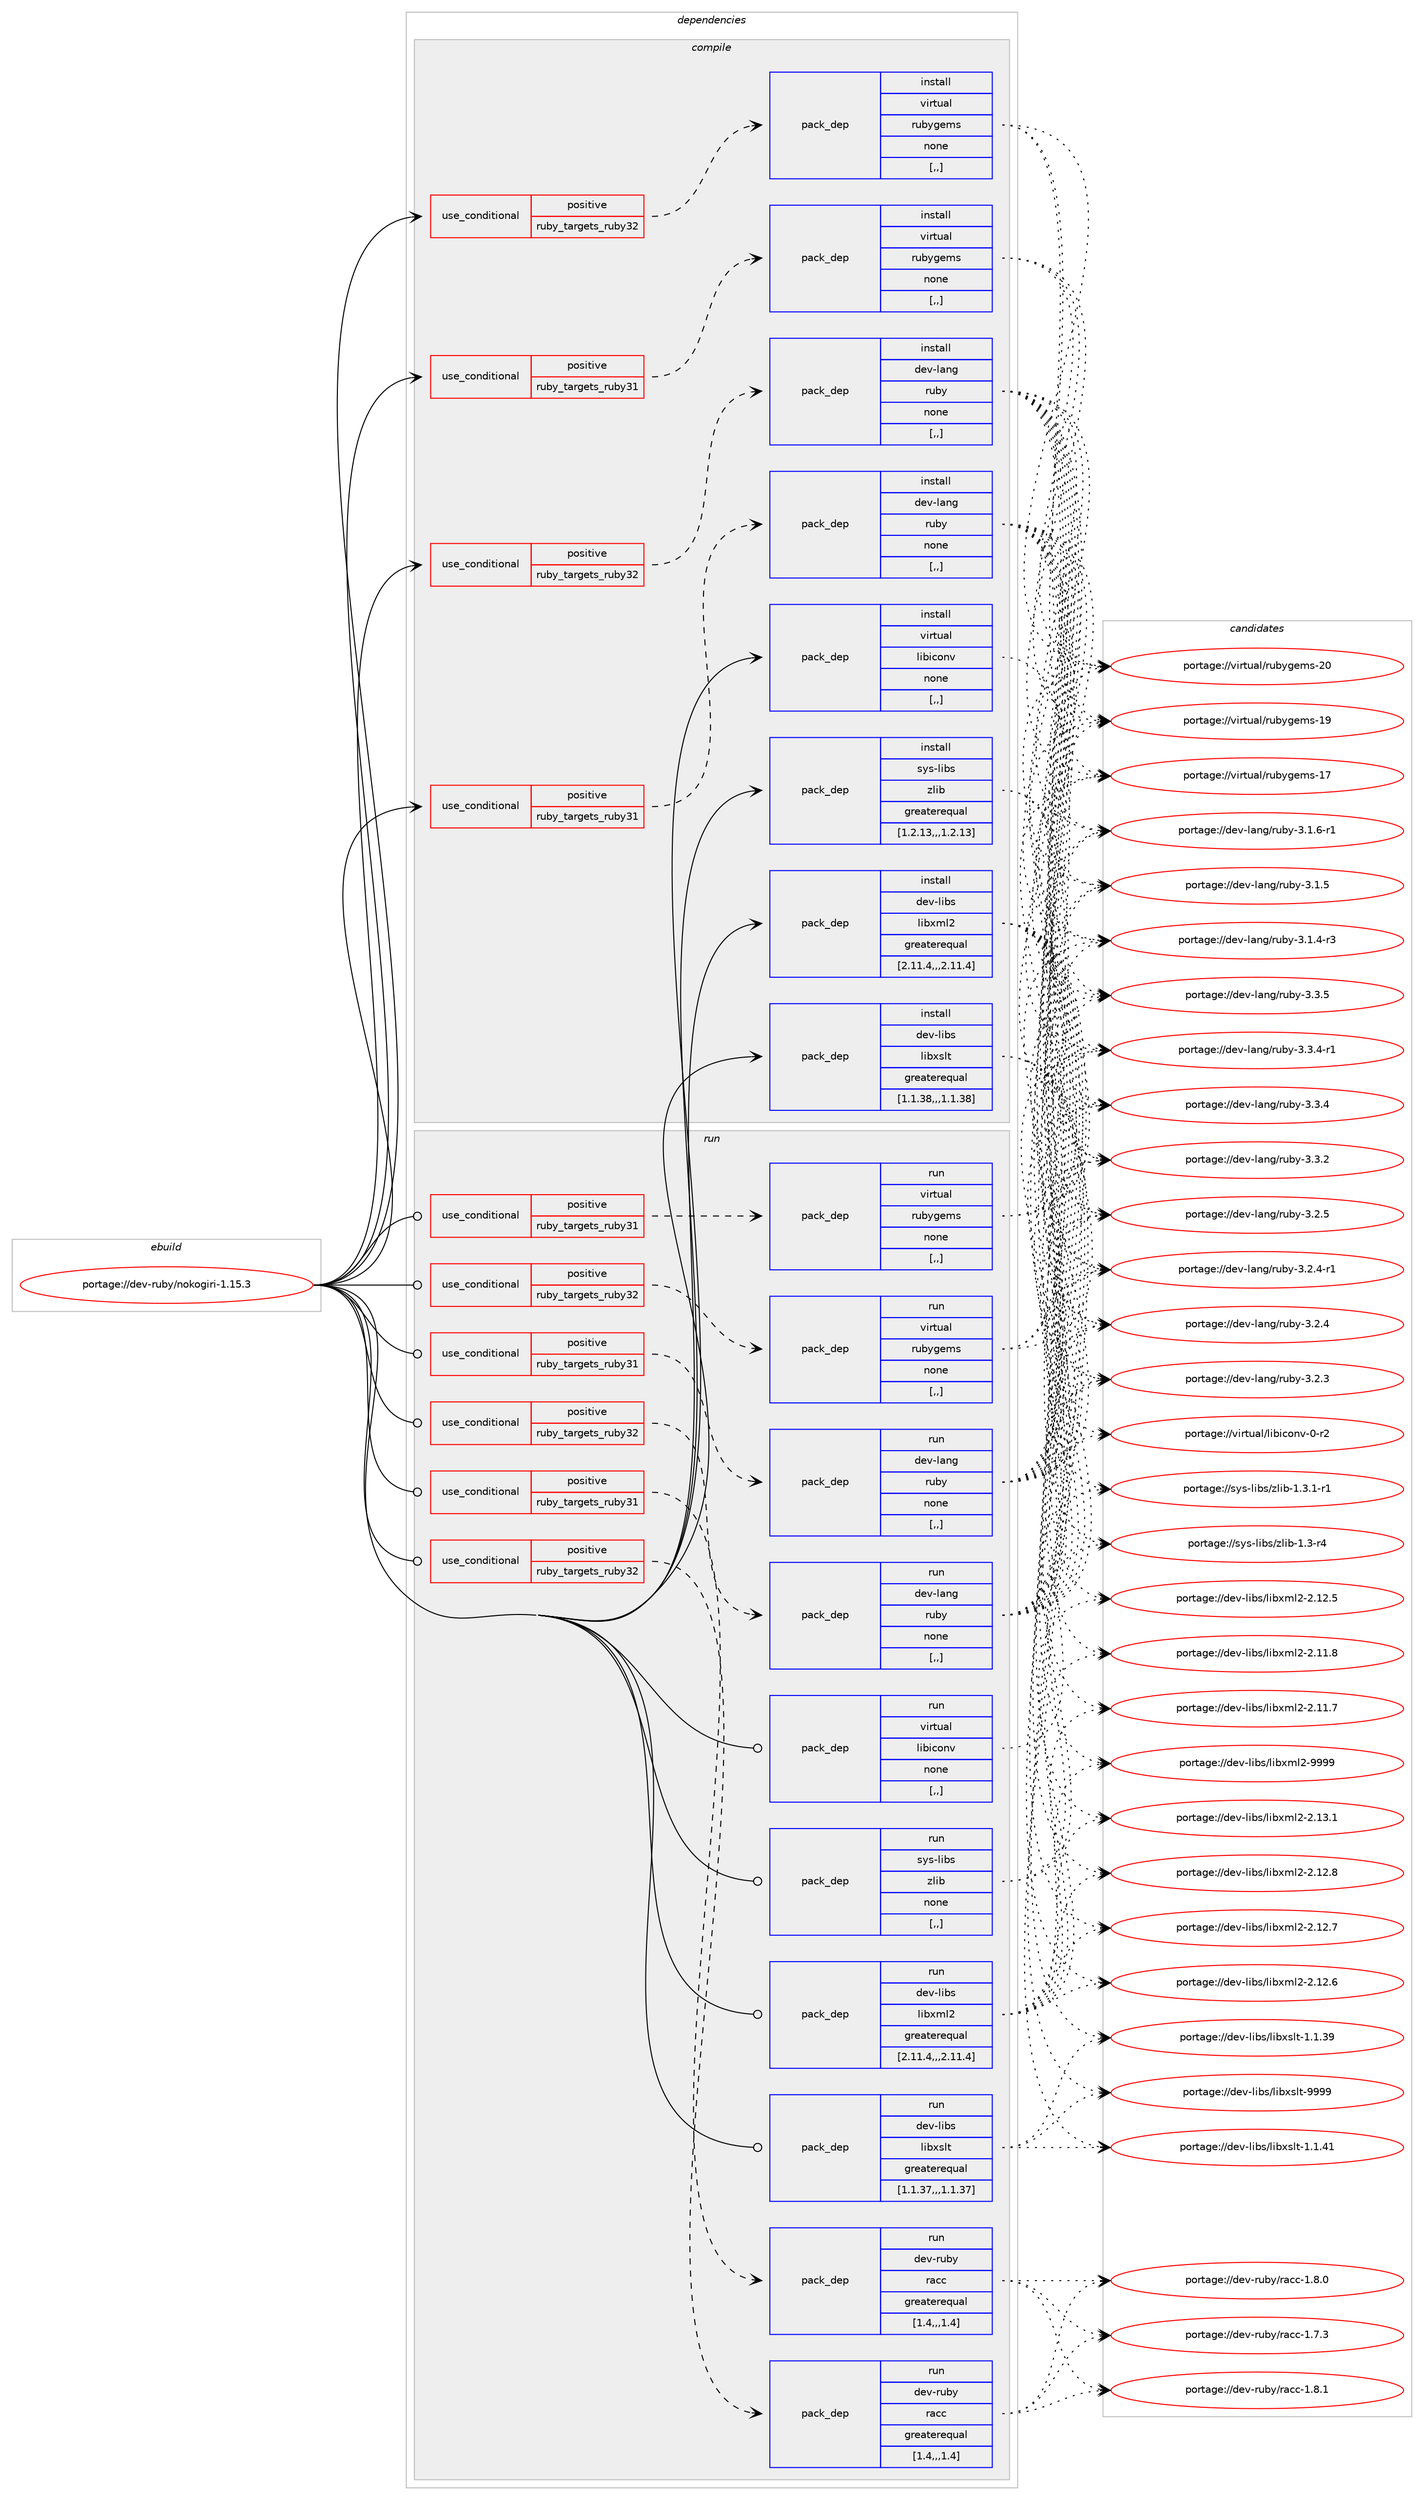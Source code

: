 digraph prolog {

# *************
# Graph options
# *************

newrank=true;
concentrate=true;
compound=true;
graph [rankdir=LR,fontname=Helvetica,fontsize=10,ranksep=1.5];#, ranksep=2.5, nodesep=0.2];
edge  [arrowhead=vee];
node  [fontname=Helvetica,fontsize=10];

# **********
# The ebuild
# **********

subgraph cluster_leftcol {
color=gray;
label=<<i>ebuild</i>>;
id [label="portage://dev-ruby/nokogiri-1.15.3", color=red, width=4, href="../dev-ruby/nokogiri-1.15.3.svg"];
}

# ****************
# The dependencies
# ****************

subgraph cluster_midcol {
color=gray;
label=<<i>dependencies</i>>;
subgraph cluster_compile {
fillcolor="#eeeeee";
style=filled;
label=<<i>compile</i>>;
subgraph cond183046 {
dependency689109 [label=<<TABLE BORDER="0" CELLBORDER="1" CELLSPACING="0" CELLPADDING="4"><TR><TD ROWSPAN="3" CELLPADDING="10">use_conditional</TD></TR><TR><TD>positive</TD></TR><TR><TD>ruby_targets_ruby31</TD></TR></TABLE>>, shape=none, color=red];
subgraph pack501126 {
dependency689110 [label=<<TABLE BORDER="0" CELLBORDER="1" CELLSPACING="0" CELLPADDING="4" WIDTH="220"><TR><TD ROWSPAN="6" CELLPADDING="30">pack_dep</TD></TR><TR><TD WIDTH="110">install</TD></TR><TR><TD>dev-lang</TD></TR><TR><TD>ruby</TD></TR><TR><TD>none</TD></TR><TR><TD>[,,]</TD></TR></TABLE>>, shape=none, color=blue];
}
dependency689109:e -> dependency689110:w [weight=20,style="dashed",arrowhead="vee"];
}
id:e -> dependency689109:w [weight=20,style="solid",arrowhead="vee"];
subgraph cond183047 {
dependency689111 [label=<<TABLE BORDER="0" CELLBORDER="1" CELLSPACING="0" CELLPADDING="4"><TR><TD ROWSPAN="3" CELLPADDING="10">use_conditional</TD></TR><TR><TD>positive</TD></TR><TR><TD>ruby_targets_ruby31</TD></TR></TABLE>>, shape=none, color=red];
subgraph pack501127 {
dependency689112 [label=<<TABLE BORDER="0" CELLBORDER="1" CELLSPACING="0" CELLPADDING="4" WIDTH="220"><TR><TD ROWSPAN="6" CELLPADDING="30">pack_dep</TD></TR><TR><TD WIDTH="110">install</TD></TR><TR><TD>virtual</TD></TR><TR><TD>rubygems</TD></TR><TR><TD>none</TD></TR><TR><TD>[,,]</TD></TR></TABLE>>, shape=none, color=blue];
}
dependency689111:e -> dependency689112:w [weight=20,style="dashed",arrowhead="vee"];
}
id:e -> dependency689111:w [weight=20,style="solid",arrowhead="vee"];
subgraph cond183048 {
dependency689113 [label=<<TABLE BORDER="0" CELLBORDER="1" CELLSPACING="0" CELLPADDING="4"><TR><TD ROWSPAN="3" CELLPADDING="10">use_conditional</TD></TR><TR><TD>positive</TD></TR><TR><TD>ruby_targets_ruby32</TD></TR></TABLE>>, shape=none, color=red];
subgraph pack501128 {
dependency689114 [label=<<TABLE BORDER="0" CELLBORDER="1" CELLSPACING="0" CELLPADDING="4" WIDTH="220"><TR><TD ROWSPAN="6" CELLPADDING="30">pack_dep</TD></TR><TR><TD WIDTH="110">install</TD></TR><TR><TD>dev-lang</TD></TR><TR><TD>ruby</TD></TR><TR><TD>none</TD></TR><TR><TD>[,,]</TD></TR></TABLE>>, shape=none, color=blue];
}
dependency689113:e -> dependency689114:w [weight=20,style="dashed",arrowhead="vee"];
}
id:e -> dependency689113:w [weight=20,style="solid",arrowhead="vee"];
subgraph cond183049 {
dependency689115 [label=<<TABLE BORDER="0" CELLBORDER="1" CELLSPACING="0" CELLPADDING="4"><TR><TD ROWSPAN="3" CELLPADDING="10">use_conditional</TD></TR><TR><TD>positive</TD></TR><TR><TD>ruby_targets_ruby32</TD></TR></TABLE>>, shape=none, color=red];
subgraph pack501129 {
dependency689116 [label=<<TABLE BORDER="0" CELLBORDER="1" CELLSPACING="0" CELLPADDING="4" WIDTH="220"><TR><TD ROWSPAN="6" CELLPADDING="30">pack_dep</TD></TR><TR><TD WIDTH="110">install</TD></TR><TR><TD>virtual</TD></TR><TR><TD>rubygems</TD></TR><TR><TD>none</TD></TR><TR><TD>[,,]</TD></TR></TABLE>>, shape=none, color=blue];
}
dependency689115:e -> dependency689116:w [weight=20,style="dashed",arrowhead="vee"];
}
id:e -> dependency689115:w [weight=20,style="solid",arrowhead="vee"];
subgraph pack501130 {
dependency689117 [label=<<TABLE BORDER="0" CELLBORDER="1" CELLSPACING="0" CELLPADDING="4" WIDTH="220"><TR><TD ROWSPAN="6" CELLPADDING="30">pack_dep</TD></TR><TR><TD WIDTH="110">install</TD></TR><TR><TD>dev-libs</TD></TR><TR><TD>libxml2</TD></TR><TR><TD>greaterequal</TD></TR><TR><TD>[2.11.4,,,2.11.4]</TD></TR></TABLE>>, shape=none, color=blue];
}
id:e -> dependency689117:w [weight=20,style="solid",arrowhead="vee"];
subgraph pack501131 {
dependency689118 [label=<<TABLE BORDER="0" CELLBORDER="1" CELLSPACING="0" CELLPADDING="4" WIDTH="220"><TR><TD ROWSPAN="6" CELLPADDING="30">pack_dep</TD></TR><TR><TD WIDTH="110">install</TD></TR><TR><TD>dev-libs</TD></TR><TR><TD>libxslt</TD></TR><TR><TD>greaterequal</TD></TR><TR><TD>[1.1.38,,,1.1.38]</TD></TR></TABLE>>, shape=none, color=blue];
}
id:e -> dependency689118:w [weight=20,style="solid",arrowhead="vee"];
subgraph pack501132 {
dependency689119 [label=<<TABLE BORDER="0" CELLBORDER="1" CELLSPACING="0" CELLPADDING="4" WIDTH="220"><TR><TD ROWSPAN="6" CELLPADDING="30">pack_dep</TD></TR><TR><TD WIDTH="110">install</TD></TR><TR><TD>sys-libs</TD></TR><TR><TD>zlib</TD></TR><TR><TD>greaterequal</TD></TR><TR><TD>[1.2.13,,,1.2.13]</TD></TR></TABLE>>, shape=none, color=blue];
}
id:e -> dependency689119:w [weight=20,style="solid",arrowhead="vee"];
subgraph pack501133 {
dependency689120 [label=<<TABLE BORDER="0" CELLBORDER="1" CELLSPACING="0" CELLPADDING="4" WIDTH="220"><TR><TD ROWSPAN="6" CELLPADDING="30">pack_dep</TD></TR><TR><TD WIDTH="110">install</TD></TR><TR><TD>virtual</TD></TR><TR><TD>libiconv</TD></TR><TR><TD>none</TD></TR><TR><TD>[,,]</TD></TR></TABLE>>, shape=none, color=blue];
}
id:e -> dependency689120:w [weight=20,style="solid",arrowhead="vee"];
}
subgraph cluster_compileandrun {
fillcolor="#eeeeee";
style=filled;
label=<<i>compile and run</i>>;
}
subgraph cluster_run {
fillcolor="#eeeeee";
style=filled;
label=<<i>run</i>>;
subgraph cond183050 {
dependency689121 [label=<<TABLE BORDER="0" CELLBORDER="1" CELLSPACING="0" CELLPADDING="4"><TR><TD ROWSPAN="3" CELLPADDING="10">use_conditional</TD></TR><TR><TD>positive</TD></TR><TR><TD>ruby_targets_ruby31</TD></TR></TABLE>>, shape=none, color=red];
subgraph pack501134 {
dependency689122 [label=<<TABLE BORDER="0" CELLBORDER="1" CELLSPACING="0" CELLPADDING="4" WIDTH="220"><TR><TD ROWSPAN="6" CELLPADDING="30">pack_dep</TD></TR><TR><TD WIDTH="110">run</TD></TR><TR><TD>dev-lang</TD></TR><TR><TD>ruby</TD></TR><TR><TD>none</TD></TR><TR><TD>[,,]</TD></TR></TABLE>>, shape=none, color=blue];
}
dependency689121:e -> dependency689122:w [weight=20,style="dashed",arrowhead="vee"];
}
id:e -> dependency689121:w [weight=20,style="solid",arrowhead="odot"];
subgraph cond183051 {
dependency689123 [label=<<TABLE BORDER="0" CELLBORDER="1" CELLSPACING="0" CELLPADDING="4"><TR><TD ROWSPAN="3" CELLPADDING="10">use_conditional</TD></TR><TR><TD>positive</TD></TR><TR><TD>ruby_targets_ruby31</TD></TR></TABLE>>, shape=none, color=red];
subgraph pack501135 {
dependency689124 [label=<<TABLE BORDER="0" CELLBORDER="1" CELLSPACING="0" CELLPADDING="4" WIDTH="220"><TR><TD ROWSPAN="6" CELLPADDING="30">pack_dep</TD></TR><TR><TD WIDTH="110">run</TD></TR><TR><TD>dev-ruby</TD></TR><TR><TD>racc</TD></TR><TR><TD>greaterequal</TD></TR><TR><TD>[1.4,,,1.4]</TD></TR></TABLE>>, shape=none, color=blue];
}
dependency689123:e -> dependency689124:w [weight=20,style="dashed",arrowhead="vee"];
}
id:e -> dependency689123:w [weight=20,style="solid",arrowhead="odot"];
subgraph cond183052 {
dependency689125 [label=<<TABLE BORDER="0" CELLBORDER="1" CELLSPACING="0" CELLPADDING="4"><TR><TD ROWSPAN="3" CELLPADDING="10">use_conditional</TD></TR><TR><TD>positive</TD></TR><TR><TD>ruby_targets_ruby31</TD></TR></TABLE>>, shape=none, color=red];
subgraph pack501136 {
dependency689126 [label=<<TABLE BORDER="0" CELLBORDER="1" CELLSPACING="0" CELLPADDING="4" WIDTH="220"><TR><TD ROWSPAN="6" CELLPADDING="30">pack_dep</TD></TR><TR><TD WIDTH="110">run</TD></TR><TR><TD>virtual</TD></TR><TR><TD>rubygems</TD></TR><TR><TD>none</TD></TR><TR><TD>[,,]</TD></TR></TABLE>>, shape=none, color=blue];
}
dependency689125:e -> dependency689126:w [weight=20,style="dashed",arrowhead="vee"];
}
id:e -> dependency689125:w [weight=20,style="solid",arrowhead="odot"];
subgraph cond183053 {
dependency689127 [label=<<TABLE BORDER="0" CELLBORDER="1" CELLSPACING="0" CELLPADDING="4"><TR><TD ROWSPAN="3" CELLPADDING="10">use_conditional</TD></TR><TR><TD>positive</TD></TR><TR><TD>ruby_targets_ruby32</TD></TR></TABLE>>, shape=none, color=red];
subgraph pack501137 {
dependency689128 [label=<<TABLE BORDER="0" CELLBORDER="1" CELLSPACING="0" CELLPADDING="4" WIDTH="220"><TR><TD ROWSPAN="6" CELLPADDING="30">pack_dep</TD></TR><TR><TD WIDTH="110">run</TD></TR><TR><TD>dev-lang</TD></TR><TR><TD>ruby</TD></TR><TR><TD>none</TD></TR><TR><TD>[,,]</TD></TR></TABLE>>, shape=none, color=blue];
}
dependency689127:e -> dependency689128:w [weight=20,style="dashed",arrowhead="vee"];
}
id:e -> dependency689127:w [weight=20,style="solid",arrowhead="odot"];
subgraph cond183054 {
dependency689129 [label=<<TABLE BORDER="0" CELLBORDER="1" CELLSPACING="0" CELLPADDING="4"><TR><TD ROWSPAN="3" CELLPADDING="10">use_conditional</TD></TR><TR><TD>positive</TD></TR><TR><TD>ruby_targets_ruby32</TD></TR></TABLE>>, shape=none, color=red];
subgraph pack501138 {
dependency689130 [label=<<TABLE BORDER="0" CELLBORDER="1" CELLSPACING="0" CELLPADDING="4" WIDTH="220"><TR><TD ROWSPAN="6" CELLPADDING="30">pack_dep</TD></TR><TR><TD WIDTH="110">run</TD></TR><TR><TD>dev-ruby</TD></TR><TR><TD>racc</TD></TR><TR><TD>greaterequal</TD></TR><TR><TD>[1.4,,,1.4]</TD></TR></TABLE>>, shape=none, color=blue];
}
dependency689129:e -> dependency689130:w [weight=20,style="dashed",arrowhead="vee"];
}
id:e -> dependency689129:w [weight=20,style="solid",arrowhead="odot"];
subgraph cond183055 {
dependency689131 [label=<<TABLE BORDER="0" CELLBORDER="1" CELLSPACING="0" CELLPADDING="4"><TR><TD ROWSPAN="3" CELLPADDING="10">use_conditional</TD></TR><TR><TD>positive</TD></TR><TR><TD>ruby_targets_ruby32</TD></TR></TABLE>>, shape=none, color=red];
subgraph pack501139 {
dependency689132 [label=<<TABLE BORDER="0" CELLBORDER="1" CELLSPACING="0" CELLPADDING="4" WIDTH="220"><TR><TD ROWSPAN="6" CELLPADDING="30">pack_dep</TD></TR><TR><TD WIDTH="110">run</TD></TR><TR><TD>virtual</TD></TR><TR><TD>rubygems</TD></TR><TR><TD>none</TD></TR><TR><TD>[,,]</TD></TR></TABLE>>, shape=none, color=blue];
}
dependency689131:e -> dependency689132:w [weight=20,style="dashed",arrowhead="vee"];
}
id:e -> dependency689131:w [weight=20,style="solid",arrowhead="odot"];
subgraph pack501140 {
dependency689133 [label=<<TABLE BORDER="0" CELLBORDER="1" CELLSPACING="0" CELLPADDING="4" WIDTH="220"><TR><TD ROWSPAN="6" CELLPADDING="30">pack_dep</TD></TR><TR><TD WIDTH="110">run</TD></TR><TR><TD>dev-libs</TD></TR><TR><TD>libxml2</TD></TR><TR><TD>greaterequal</TD></TR><TR><TD>[2.11.4,,,2.11.4]</TD></TR></TABLE>>, shape=none, color=blue];
}
id:e -> dependency689133:w [weight=20,style="solid",arrowhead="odot"];
subgraph pack501141 {
dependency689134 [label=<<TABLE BORDER="0" CELLBORDER="1" CELLSPACING="0" CELLPADDING="4" WIDTH="220"><TR><TD ROWSPAN="6" CELLPADDING="30">pack_dep</TD></TR><TR><TD WIDTH="110">run</TD></TR><TR><TD>dev-libs</TD></TR><TR><TD>libxslt</TD></TR><TR><TD>greaterequal</TD></TR><TR><TD>[1.1.37,,,1.1.37]</TD></TR></TABLE>>, shape=none, color=blue];
}
id:e -> dependency689134:w [weight=20,style="solid",arrowhead="odot"];
subgraph pack501142 {
dependency689135 [label=<<TABLE BORDER="0" CELLBORDER="1" CELLSPACING="0" CELLPADDING="4" WIDTH="220"><TR><TD ROWSPAN="6" CELLPADDING="30">pack_dep</TD></TR><TR><TD WIDTH="110">run</TD></TR><TR><TD>sys-libs</TD></TR><TR><TD>zlib</TD></TR><TR><TD>none</TD></TR><TR><TD>[,,]</TD></TR></TABLE>>, shape=none, color=blue];
}
id:e -> dependency689135:w [weight=20,style="solid",arrowhead="odot"];
subgraph pack501143 {
dependency689136 [label=<<TABLE BORDER="0" CELLBORDER="1" CELLSPACING="0" CELLPADDING="4" WIDTH="220"><TR><TD ROWSPAN="6" CELLPADDING="30">pack_dep</TD></TR><TR><TD WIDTH="110">run</TD></TR><TR><TD>virtual</TD></TR><TR><TD>libiconv</TD></TR><TR><TD>none</TD></TR><TR><TD>[,,]</TD></TR></TABLE>>, shape=none, color=blue];
}
id:e -> dependency689136:w [weight=20,style="solid",arrowhead="odot"];
}
}

# **************
# The candidates
# **************

subgraph cluster_choices {
rank=same;
color=gray;
label=<<i>candidates</i>>;

subgraph choice501126 {
color=black;
nodesep=1;
choice10010111845108971101034711411798121455146514653 [label="portage://dev-lang/ruby-3.3.5", color=red, width=4,href="../dev-lang/ruby-3.3.5.svg"];
choice100101118451089711010347114117981214551465146524511449 [label="portage://dev-lang/ruby-3.3.4-r1", color=red, width=4,href="../dev-lang/ruby-3.3.4-r1.svg"];
choice10010111845108971101034711411798121455146514652 [label="portage://dev-lang/ruby-3.3.4", color=red, width=4,href="../dev-lang/ruby-3.3.4.svg"];
choice10010111845108971101034711411798121455146514650 [label="portage://dev-lang/ruby-3.3.2", color=red, width=4,href="../dev-lang/ruby-3.3.2.svg"];
choice10010111845108971101034711411798121455146504653 [label="portage://dev-lang/ruby-3.2.5", color=red, width=4,href="../dev-lang/ruby-3.2.5.svg"];
choice100101118451089711010347114117981214551465046524511449 [label="portage://dev-lang/ruby-3.2.4-r1", color=red, width=4,href="../dev-lang/ruby-3.2.4-r1.svg"];
choice10010111845108971101034711411798121455146504652 [label="portage://dev-lang/ruby-3.2.4", color=red, width=4,href="../dev-lang/ruby-3.2.4.svg"];
choice10010111845108971101034711411798121455146504651 [label="portage://dev-lang/ruby-3.2.3", color=red, width=4,href="../dev-lang/ruby-3.2.3.svg"];
choice100101118451089711010347114117981214551464946544511449 [label="portage://dev-lang/ruby-3.1.6-r1", color=red, width=4,href="../dev-lang/ruby-3.1.6-r1.svg"];
choice10010111845108971101034711411798121455146494653 [label="portage://dev-lang/ruby-3.1.5", color=red, width=4,href="../dev-lang/ruby-3.1.5.svg"];
choice100101118451089711010347114117981214551464946524511451 [label="portage://dev-lang/ruby-3.1.4-r3", color=red, width=4,href="../dev-lang/ruby-3.1.4-r3.svg"];
dependency689110:e -> choice10010111845108971101034711411798121455146514653:w [style=dotted,weight="100"];
dependency689110:e -> choice100101118451089711010347114117981214551465146524511449:w [style=dotted,weight="100"];
dependency689110:e -> choice10010111845108971101034711411798121455146514652:w [style=dotted,weight="100"];
dependency689110:e -> choice10010111845108971101034711411798121455146514650:w [style=dotted,weight="100"];
dependency689110:e -> choice10010111845108971101034711411798121455146504653:w [style=dotted,weight="100"];
dependency689110:e -> choice100101118451089711010347114117981214551465046524511449:w [style=dotted,weight="100"];
dependency689110:e -> choice10010111845108971101034711411798121455146504652:w [style=dotted,weight="100"];
dependency689110:e -> choice10010111845108971101034711411798121455146504651:w [style=dotted,weight="100"];
dependency689110:e -> choice100101118451089711010347114117981214551464946544511449:w [style=dotted,weight="100"];
dependency689110:e -> choice10010111845108971101034711411798121455146494653:w [style=dotted,weight="100"];
dependency689110:e -> choice100101118451089711010347114117981214551464946524511451:w [style=dotted,weight="100"];
}
subgraph choice501127 {
color=black;
nodesep=1;
choice118105114116117971084711411798121103101109115455048 [label="portage://virtual/rubygems-20", color=red, width=4,href="../virtual/rubygems-20.svg"];
choice118105114116117971084711411798121103101109115454957 [label="portage://virtual/rubygems-19", color=red, width=4,href="../virtual/rubygems-19.svg"];
choice118105114116117971084711411798121103101109115454955 [label="portage://virtual/rubygems-17", color=red, width=4,href="../virtual/rubygems-17.svg"];
dependency689112:e -> choice118105114116117971084711411798121103101109115455048:w [style=dotted,weight="100"];
dependency689112:e -> choice118105114116117971084711411798121103101109115454957:w [style=dotted,weight="100"];
dependency689112:e -> choice118105114116117971084711411798121103101109115454955:w [style=dotted,weight="100"];
}
subgraph choice501128 {
color=black;
nodesep=1;
choice10010111845108971101034711411798121455146514653 [label="portage://dev-lang/ruby-3.3.5", color=red, width=4,href="../dev-lang/ruby-3.3.5.svg"];
choice100101118451089711010347114117981214551465146524511449 [label="portage://dev-lang/ruby-3.3.4-r1", color=red, width=4,href="../dev-lang/ruby-3.3.4-r1.svg"];
choice10010111845108971101034711411798121455146514652 [label="portage://dev-lang/ruby-3.3.4", color=red, width=4,href="../dev-lang/ruby-3.3.4.svg"];
choice10010111845108971101034711411798121455146514650 [label="portage://dev-lang/ruby-3.3.2", color=red, width=4,href="../dev-lang/ruby-3.3.2.svg"];
choice10010111845108971101034711411798121455146504653 [label="portage://dev-lang/ruby-3.2.5", color=red, width=4,href="../dev-lang/ruby-3.2.5.svg"];
choice100101118451089711010347114117981214551465046524511449 [label="portage://dev-lang/ruby-3.2.4-r1", color=red, width=4,href="../dev-lang/ruby-3.2.4-r1.svg"];
choice10010111845108971101034711411798121455146504652 [label="portage://dev-lang/ruby-3.2.4", color=red, width=4,href="../dev-lang/ruby-3.2.4.svg"];
choice10010111845108971101034711411798121455146504651 [label="portage://dev-lang/ruby-3.2.3", color=red, width=4,href="../dev-lang/ruby-3.2.3.svg"];
choice100101118451089711010347114117981214551464946544511449 [label="portage://dev-lang/ruby-3.1.6-r1", color=red, width=4,href="../dev-lang/ruby-3.1.6-r1.svg"];
choice10010111845108971101034711411798121455146494653 [label="portage://dev-lang/ruby-3.1.5", color=red, width=4,href="../dev-lang/ruby-3.1.5.svg"];
choice100101118451089711010347114117981214551464946524511451 [label="portage://dev-lang/ruby-3.1.4-r3", color=red, width=4,href="../dev-lang/ruby-3.1.4-r3.svg"];
dependency689114:e -> choice10010111845108971101034711411798121455146514653:w [style=dotted,weight="100"];
dependency689114:e -> choice100101118451089711010347114117981214551465146524511449:w [style=dotted,weight="100"];
dependency689114:e -> choice10010111845108971101034711411798121455146514652:w [style=dotted,weight="100"];
dependency689114:e -> choice10010111845108971101034711411798121455146514650:w [style=dotted,weight="100"];
dependency689114:e -> choice10010111845108971101034711411798121455146504653:w [style=dotted,weight="100"];
dependency689114:e -> choice100101118451089711010347114117981214551465046524511449:w [style=dotted,weight="100"];
dependency689114:e -> choice10010111845108971101034711411798121455146504652:w [style=dotted,weight="100"];
dependency689114:e -> choice10010111845108971101034711411798121455146504651:w [style=dotted,weight="100"];
dependency689114:e -> choice100101118451089711010347114117981214551464946544511449:w [style=dotted,weight="100"];
dependency689114:e -> choice10010111845108971101034711411798121455146494653:w [style=dotted,weight="100"];
dependency689114:e -> choice100101118451089711010347114117981214551464946524511451:w [style=dotted,weight="100"];
}
subgraph choice501129 {
color=black;
nodesep=1;
choice118105114116117971084711411798121103101109115455048 [label="portage://virtual/rubygems-20", color=red, width=4,href="../virtual/rubygems-20.svg"];
choice118105114116117971084711411798121103101109115454957 [label="portage://virtual/rubygems-19", color=red, width=4,href="../virtual/rubygems-19.svg"];
choice118105114116117971084711411798121103101109115454955 [label="portage://virtual/rubygems-17", color=red, width=4,href="../virtual/rubygems-17.svg"];
dependency689116:e -> choice118105114116117971084711411798121103101109115455048:w [style=dotted,weight="100"];
dependency689116:e -> choice118105114116117971084711411798121103101109115454957:w [style=dotted,weight="100"];
dependency689116:e -> choice118105114116117971084711411798121103101109115454955:w [style=dotted,weight="100"];
}
subgraph choice501130 {
color=black;
nodesep=1;
choice10010111845108105981154710810598120109108504557575757 [label="portage://dev-libs/libxml2-9999", color=red, width=4,href="../dev-libs/libxml2-9999.svg"];
choice100101118451081059811547108105981201091085045504649514649 [label="portage://dev-libs/libxml2-2.13.1", color=red, width=4,href="../dev-libs/libxml2-2.13.1.svg"];
choice100101118451081059811547108105981201091085045504649504656 [label="portage://dev-libs/libxml2-2.12.8", color=red, width=4,href="../dev-libs/libxml2-2.12.8.svg"];
choice100101118451081059811547108105981201091085045504649504655 [label="portage://dev-libs/libxml2-2.12.7", color=red, width=4,href="../dev-libs/libxml2-2.12.7.svg"];
choice100101118451081059811547108105981201091085045504649504654 [label="portage://dev-libs/libxml2-2.12.6", color=red, width=4,href="../dev-libs/libxml2-2.12.6.svg"];
choice100101118451081059811547108105981201091085045504649504653 [label="portage://dev-libs/libxml2-2.12.5", color=red, width=4,href="../dev-libs/libxml2-2.12.5.svg"];
choice100101118451081059811547108105981201091085045504649494656 [label="portage://dev-libs/libxml2-2.11.8", color=red, width=4,href="../dev-libs/libxml2-2.11.8.svg"];
choice100101118451081059811547108105981201091085045504649494655 [label="portage://dev-libs/libxml2-2.11.7", color=red, width=4,href="../dev-libs/libxml2-2.11.7.svg"];
dependency689117:e -> choice10010111845108105981154710810598120109108504557575757:w [style=dotted,weight="100"];
dependency689117:e -> choice100101118451081059811547108105981201091085045504649514649:w [style=dotted,weight="100"];
dependency689117:e -> choice100101118451081059811547108105981201091085045504649504656:w [style=dotted,weight="100"];
dependency689117:e -> choice100101118451081059811547108105981201091085045504649504655:w [style=dotted,weight="100"];
dependency689117:e -> choice100101118451081059811547108105981201091085045504649504654:w [style=dotted,weight="100"];
dependency689117:e -> choice100101118451081059811547108105981201091085045504649504653:w [style=dotted,weight="100"];
dependency689117:e -> choice100101118451081059811547108105981201091085045504649494656:w [style=dotted,weight="100"];
dependency689117:e -> choice100101118451081059811547108105981201091085045504649494655:w [style=dotted,weight="100"];
}
subgraph choice501131 {
color=black;
nodesep=1;
choice100101118451081059811547108105981201151081164557575757 [label="portage://dev-libs/libxslt-9999", color=red, width=4,href="../dev-libs/libxslt-9999.svg"];
choice1001011184510810598115471081059812011510811645494649465249 [label="portage://dev-libs/libxslt-1.1.41", color=red, width=4,href="../dev-libs/libxslt-1.1.41.svg"];
choice1001011184510810598115471081059812011510811645494649465157 [label="portage://dev-libs/libxslt-1.1.39", color=red, width=4,href="../dev-libs/libxslt-1.1.39.svg"];
dependency689118:e -> choice100101118451081059811547108105981201151081164557575757:w [style=dotted,weight="100"];
dependency689118:e -> choice1001011184510810598115471081059812011510811645494649465249:w [style=dotted,weight="100"];
dependency689118:e -> choice1001011184510810598115471081059812011510811645494649465157:w [style=dotted,weight="100"];
}
subgraph choice501132 {
color=black;
nodesep=1;
choice115121115451081059811547122108105984549465146494511449 [label="portage://sys-libs/zlib-1.3.1-r1", color=red, width=4,href="../sys-libs/zlib-1.3.1-r1.svg"];
choice11512111545108105981154712210810598454946514511452 [label="portage://sys-libs/zlib-1.3-r4", color=red, width=4,href="../sys-libs/zlib-1.3-r4.svg"];
dependency689119:e -> choice115121115451081059811547122108105984549465146494511449:w [style=dotted,weight="100"];
dependency689119:e -> choice11512111545108105981154712210810598454946514511452:w [style=dotted,weight="100"];
}
subgraph choice501133 {
color=black;
nodesep=1;
choice1181051141161179710847108105981059911111011845484511450 [label="portage://virtual/libiconv-0-r2", color=red, width=4,href="../virtual/libiconv-0-r2.svg"];
dependency689120:e -> choice1181051141161179710847108105981059911111011845484511450:w [style=dotted,weight="100"];
}
subgraph choice501134 {
color=black;
nodesep=1;
choice10010111845108971101034711411798121455146514653 [label="portage://dev-lang/ruby-3.3.5", color=red, width=4,href="../dev-lang/ruby-3.3.5.svg"];
choice100101118451089711010347114117981214551465146524511449 [label="portage://dev-lang/ruby-3.3.4-r1", color=red, width=4,href="../dev-lang/ruby-3.3.4-r1.svg"];
choice10010111845108971101034711411798121455146514652 [label="portage://dev-lang/ruby-3.3.4", color=red, width=4,href="../dev-lang/ruby-3.3.4.svg"];
choice10010111845108971101034711411798121455146514650 [label="portage://dev-lang/ruby-3.3.2", color=red, width=4,href="../dev-lang/ruby-3.3.2.svg"];
choice10010111845108971101034711411798121455146504653 [label="portage://dev-lang/ruby-3.2.5", color=red, width=4,href="../dev-lang/ruby-3.2.5.svg"];
choice100101118451089711010347114117981214551465046524511449 [label="portage://dev-lang/ruby-3.2.4-r1", color=red, width=4,href="../dev-lang/ruby-3.2.4-r1.svg"];
choice10010111845108971101034711411798121455146504652 [label="portage://dev-lang/ruby-3.2.4", color=red, width=4,href="../dev-lang/ruby-3.2.4.svg"];
choice10010111845108971101034711411798121455146504651 [label="portage://dev-lang/ruby-3.2.3", color=red, width=4,href="../dev-lang/ruby-3.2.3.svg"];
choice100101118451089711010347114117981214551464946544511449 [label="portage://dev-lang/ruby-3.1.6-r1", color=red, width=4,href="../dev-lang/ruby-3.1.6-r1.svg"];
choice10010111845108971101034711411798121455146494653 [label="portage://dev-lang/ruby-3.1.5", color=red, width=4,href="../dev-lang/ruby-3.1.5.svg"];
choice100101118451089711010347114117981214551464946524511451 [label="portage://dev-lang/ruby-3.1.4-r3", color=red, width=4,href="../dev-lang/ruby-3.1.4-r3.svg"];
dependency689122:e -> choice10010111845108971101034711411798121455146514653:w [style=dotted,weight="100"];
dependency689122:e -> choice100101118451089711010347114117981214551465146524511449:w [style=dotted,weight="100"];
dependency689122:e -> choice10010111845108971101034711411798121455146514652:w [style=dotted,weight="100"];
dependency689122:e -> choice10010111845108971101034711411798121455146514650:w [style=dotted,weight="100"];
dependency689122:e -> choice10010111845108971101034711411798121455146504653:w [style=dotted,weight="100"];
dependency689122:e -> choice100101118451089711010347114117981214551465046524511449:w [style=dotted,weight="100"];
dependency689122:e -> choice10010111845108971101034711411798121455146504652:w [style=dotted,weight="100"];
dependency689122:e -> choice10010111845108971101034711411798121455146504651:w [style=dotted,weight="100"];
dependency689122:e -> choice100101118451089711010347114117981214551464946544511449:w [style=dotted,weight="100"];
dependency689122:e -> choice10010111845108971101034711411798121455146494653:w [style=dotted,weight="100"];
dependency689122:e -> choice100101118451089711010347114117981214551464946524511451:w [style=dotted,weight="100"];
}
subgraph choice501135 {
color=black;
nodesep=1;
choice100101118451141179812147114979999454946564649 [label="portage://dev-ruby/racc-1.8.1", color=red, width=4,href="../dev-ruby/racc-1.8.1.svg"];
choice100101118451141179812147114979999454946564648 [label="portage://dev-ruby/racc-1.8.0", color=red, width=4,href="../dev-ruby/racc-1.8.0.svg"];
choice100101118451141179812147114979999454946554651 [label="portage://dev-ruby/racc-1.7.3", color=red, width=4,href="../dev-ruby/racc-1.7.3.svg"];
dependency689124:e -> choice100101118451141179812147114979999454946564649:w [style=dotted,weight="100"];
dependency689124:e -> choice100101118451141179812147114979999454946564648:w [style=dotted,weight="100"];
dependency689124:e -> choice100101118451141179812147114979999454946554651:w [style=dotted,weight="100"];
}
subgraph choice501136 {
color=black;
nodesep=1;
choice118105114116117971084711411798121103101109115455048 [label="portage://virtual/rubygems-20", color=red, width=4,href="../virtual/rubygems-20.svg"];
choice118105114116117971084711411798121103101109115454957 [label="portage://virtual/rubygems-19", color=red, width=4,href="../virtual/rubygems-19.svg"];
choice118105114116117971084711411798121103101109115454955 [label="portage://virtual/rubygems-17", color=red, width=4,href="../virtual/rubygems-17.svg"];
dependency689126:e -> choice118105114116117971084711411798121103101109115455048:w [style=dotted,weight="100"];
dependency689126:e -> choice118105114116117971084711411798121103101109115454957:w [style=dotted,weight="100"];
dependency689126:e -> choice118105114116117971084711411798121103101109115454955:w [style=dotted,weight="100"];
}
subgraph choice501137 {
color=black;
nodesep=1;
choice10010111845108971101034711411798121455146514653 [label="portage://dev-lang/ruby-3.3.5", color=red, width=4,href="../dev-lang/ruby-3.3.5.svg"];
choice100101118451089711010347114117981214551465146524511449 [label="portage://dev-lang/ruby-3.3.4-r1", color=red, width=4,href="../dev-lang/ruby-3.3.4-r1.svg"];
choice10010111845108971101034711411798121455146514652 [label="portage://dev-lang/ruby-3.3.4", color=red, width=4,href="../dev-lang/ruby-3.3.4.svg"];
choice10010111845108971101034711411798121455146514650 [label="portage://dev-lang/ruby-3.3.2", color=red, width=4,href="../dev-lang/ruby-3.3.2.svg"];
choice10010111845108971101034711411798121455146504653 [label="portage://dev-lang/ruby-3.2.5", color=red, width=4,href="../dev-lang/ruby-3.2.5.svg"];
choice100101118451089711010347114117981214551465046524511449 [label="portage://dev-lang/ruby-3.2.4-r1", color=red, width=4,href="../dev-lang/ruby-3.2.4-r1.svg"];
choice10010111845108971101034711411798121455146504652 [label="portage://dev-lang/ruby-3.2.4", color=red, width=4,href="../dev-lang/ruby-3.2.4.svg"];
choice10010111845108971101034711411798121455146504651 [label="portage://dev-lang/ruby-3.2.3", color=red, width=4,href="../dev-lang/ruby-3.2.3.svg"];
choice100101118451089711010347114117981214551464946544511449 [label="portage://dev-lang/ruby-3.1.6-r1", color=red, width=4,href="../dev-lang/ruby-3.1.6-r1.svg"];
choice10010111845108971101034711411798121455146494653 [label="portage://dev-lang/ruby-3.1.5", color=red, width=4,href="../dev-lang/ruby-3.1.5.svg"];
choice100101118451089711010347114117981214551464946524511451 [label="portage://dev-lang/ruby-3.1.4-r3", color=red, width=4,href="../dev-lang/ruby-3.1.4-r3.svg"];
dependency689128:e -> choice10010111845108971101034711411798121455146514653:w [style=dotted,weight="100"];
dependency689128:e -> choice100101118451089711010347114117981214551465146524511449:w [style=dotted,weight="100"];
dependency689128:e -> choice10010111845108971101034711411798121455146514652:w [style=dotted,weight="100"];
dependency689128:e -> choice10010111845108971101034711411798121455146514650:w [style=dotted,weight="100"];
dependency689128:e -> choice10010111845108971101034711411798121455146504653:w [style=dotted,weight="100"];
dependency689128:e -> choice100101118451089711010347114117981214551465046524511449:w [style=dotted,weight="100"];
dependency689128:e -> choice10010111845108971101034711411798121455146504652:w [style=dotted,weight="100"];
dependency689128:e -> choice10010111845108971101034711411798121455146504651:w [style=dotted,weight="100"];
dependency689128:e -> choice100101118451089711010347114117981214551464946544511449:w [style=dotted,weight="100"];
dependency689128:e -> choice10010111845108971101034711411798121455146494653:w [style=dotted,weight="100"];
dependency689128:e -> choice100101118451089711010347114117981214551464946524511451:w [style=dotted,weight="100"];
}
subgraph choice501138 {
color=black;
nodesep=1;
choice100101118451141179812147114979999454946564649 [label="portage://dev-ruby/racc-1.8.1", color=red, width=4,href="../dev-ruby/racc-1.8.1.svg"];
choice100101118451141179812147114979999454946564648 [label="portage://dev-ruby/racc-1.8.0", color=red, width=4,href="../dev-ruby/racc-1.8.0.svg"];
choice100101118451141179812147114979999454946554651 [label="portage://dev-ruby/racc-1.7.3", color=red, width=4,href="../dev-ruby/racc-1.7.3.svg"];
dependency689130:e -> choice100101118451141179812147114979999454946564649:w [style=dotted,weight="100"];
dependency689130:e -> choice100101118451141179812147114979999454946564648:w [style=dotted,weight="100"];
dependency689130:e -> choice100101118451141179812147114979999454946554651:w [style=dotted,weight="100"];
}
subgraph choice501139 {
color=black;
nodesep=1;
choice118105114116117971084711411798121103101109115455048 [label="portage://virtual/rubygems-20", color=red, width=4,href="../virtual/rubygems-20.svg"];
choice118105114116117971084711411798121103101109115454957 [label="portage://virtual/rubygems-19", color=red, width=4,href="../virtual/rubygems-19.svg"];
choice118105114116117971084711411798121103101109115454955 [label="portage://virtual/rubygems-17", color=red, width=4,href="../virtual/rubygems-17.svg"];
dependency689132:e -> choice118105114116117971084711411798121103101109115455048:w [style=dotted,weight="100"];
dependency689132:e -> choice118105114116117971084711411798121103101109115454957:w [style=dotted,weight="100"];
dependency689132:e -> choice118105114116117971084711411798121103101109115454955:w [style=dotted,weight="100"];
}
subgraph choice501140 {
color=black;
nodesep=1;
choice10010111845108105981154710810598120109108504557575757 [label="portage://dev-libs/libxml2-9999", color=red, width=4,href="../dev-libs/libxml2-9999.svg"];
choice100101118451081059811547108105981201091085045504649514649 [label="portage://dev-libs/libxml2-2.13.1", color=red, width=4,href="../dev-libs/libxml2-2.13.1.svg"];
choice100101118451081059811547108105981201091085045504649504656 [label="portage://dev-libs/libxml2-2.12.8", color=red, width=4,href="../dev-libs/libxml2-2.12.8.svg"];
choice100101118451081059811547108105981201091085045504649504655 [label="portage://dev-libs/libxml2-2.12.7", color=red, width=4,href="../dev-libs/libxml2-2.12.7.svg"];
choice100101118451081059811547108105981201091085045504649504654 [label="portage://dev-libs/libxml2-2.12.6", color=red, width=4,href="../dev-libs/libxml2-2.12.6.svg"];
choice100101118451081059811547108105981201091085045504649504653 [label="portage://dev-libs/libxml2-2.12.5", color=red, width=4,href="../dev-libs/libxml2-2.12.5.svg"];
choice100101118451081059811547108105981201091085045504649494656 [label="portage://dev-libs/libxml2-2.11.8", color=red, width=4,href="../dev-libs/libxml2-2.11.8.svg"];
choice100101118451081059811547108105981201091085045504649494655 [label="portage://dev-libs/libxml2-2.11.7", color=red, width=4,href="../dev-libs/libxml2-2.11.7.svg"];
dependency689133:e -> choice10010111845108105981154710810598120109108504557575757:w [style=dotted,weight="100"];
dependency689133:e -> choice100101118451081059811547108105981201091085045504649514649:w [style=dotted,weight="100"];
dependency689133:e -> choice100101118451081059811547108105981201091085045504649504656:w [style=dotted,weight="100"];
dependency689133:e -> choice100101118451081059811547108105981201091085045504649504655:w [style=dotted,weight="100"];
dependency689133:e -> choice100101118451081059811547108105981201091085045504649504654:w [style=dotted,weight="100"];
dependency689133:e -> choice100101118451081059811547108105981201091085045504649504653:w [style=dotted,weight="100"];
dependency689133:e -> choice100101118451081059811547108105981201091085045504649494656:w [style=dotted,weight="100"];
dependency689133:e -> choice100101118451081059811547108105981201091085045504649494655:w [style=dotted,weight="100"];
}
subgraph choice501141 {
color=black;
nodesep=1;
choice100101118451081059811547108105981201151081164557575757 [label="portage://dev-libs/libxslt-9999", color=red, width=4,href="../dev-libs/libxslt-9999.svg"];
choice1001011184510810598115471081059812011510811645494649465249 [label="portage://dev-libs/libxslt-1.1.41", color=red, width=4,href="../dev-libs/libxslt-1.1.41.svg"];
choice1001011184510810598115471081059812011510811645494649465157 [label="portage://dev-libs/libxslt-1.1.39", color=red, width=4,href="../dev-libs/libxslt-1.1.39.svg"];
dependency689134:e -> choice100101118451081059811547108105981201151081164557575757:w [style=dotted,weight="100"];
dependency689134:e -> choice1001011184510810598115471081059812011510811645494649465249:w [style=dotted,weight="100"];
dependency689134:e -> choice1001011184510810598115471081059812011510811645494649465157:w [style=dotted,weight="100"];
}
subgraph choice501142 {
color=black;
nodesep=1;
choice115121115451081059811547122108105984549465146494511449 [label="portage://sys-libs/zlib-1.3.1-r1", color=red, width=4,href="../sys-libs/zlib-1.3.1-r1.svg"];
choice11512111545108105981154712210810598454946514511452 [label="portage://sys-libs/zlib-1.3-r4", color=red, width=4,href="../sys-libs/zlib-1.3-r4.svg"];
dependency689135:e -> choice115121115451081059811547122108105984549465146494511449:w [style=dotted,weight="100"];
dependency689135:e -> choice11512111545108105981154712210810598454946514511452:w [style=dotted,weight="100"];
}
subgraph choice501143 {
color=black;
nodesep=1;
choice1181051141161179710847108105981059911111011845484511450 [label="portage://virtual/libiconv-0-r2", color=red, width=4,href="../virtual/libiconv-0-r2.svg"];
dependency689136:e -> choice1181051141161179710847108105981059911111011845484511450:w [style=dotted,weight="100"];
}
}

}
